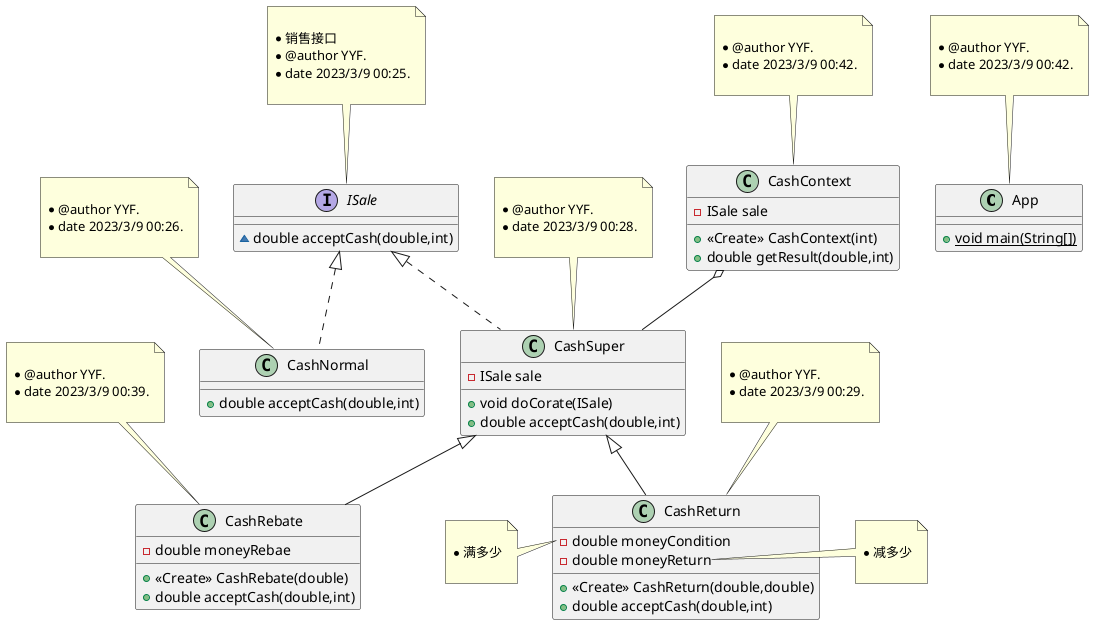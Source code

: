 @startuml
class App {
+ {static} void main(String[])
}
note top of App

 * @author YYF.
 * date 2023/3/9 00:42.
 
end note

class CashNormal {
+ double acceptCash(double,int)
}
note top of CashNormal

 * @author YYF.
 * date 2023/3/9 00:26.
 
end note

interface ISale {
~ double acceptCash(double,int)
}
note top of ISale

 * 销售接口
 * @author YYF.
 * date 2023/3/9 00:25.
 
end note

class CashSuper {
- ISale sale
+ void doCorate(ISale)
+ double acceptCash(double,int)
}
note top of CashSuper

 * @author YYF.
 * date 2023/3/9 00:28.
 
end note

class CashContext {
- ISale sale
+ <<Create>> CashContext(int)
+ double getResult(double,int)
}
note top of CashContext

 * @author YYF.
 * date 2023/3/9 00:42.
 
end note

class CashReturn {
- double moneyCondition
- double moneyReturn
+ <<Create>> CashReturn(double,double)
+ double acceptCash(double,int)
}
note top of CashReturn

 * @author YYF.
 * date 2023/3/9 00:29.
 
end note
note left of CashReturn::moneyCondition

     * 满多少
     
end note
note right of CashReturn::moneyReturn

     * 减多少
     
end note

class CashRebate {
- double moneyRebae
+ <<Create>> CashRebate(double)
+ double acceptCash(double,int)
}
note top of CashRebate

 * @author YYF.
 * date 2023/3/9 00:39.
 
end note



ISale <|.. CashNormal
ISale <|.. CashSuper
CashSuper <|-- CashReturn
CashSuper <|-- CashRebate
CashContext o-- CashSuper
@enduml